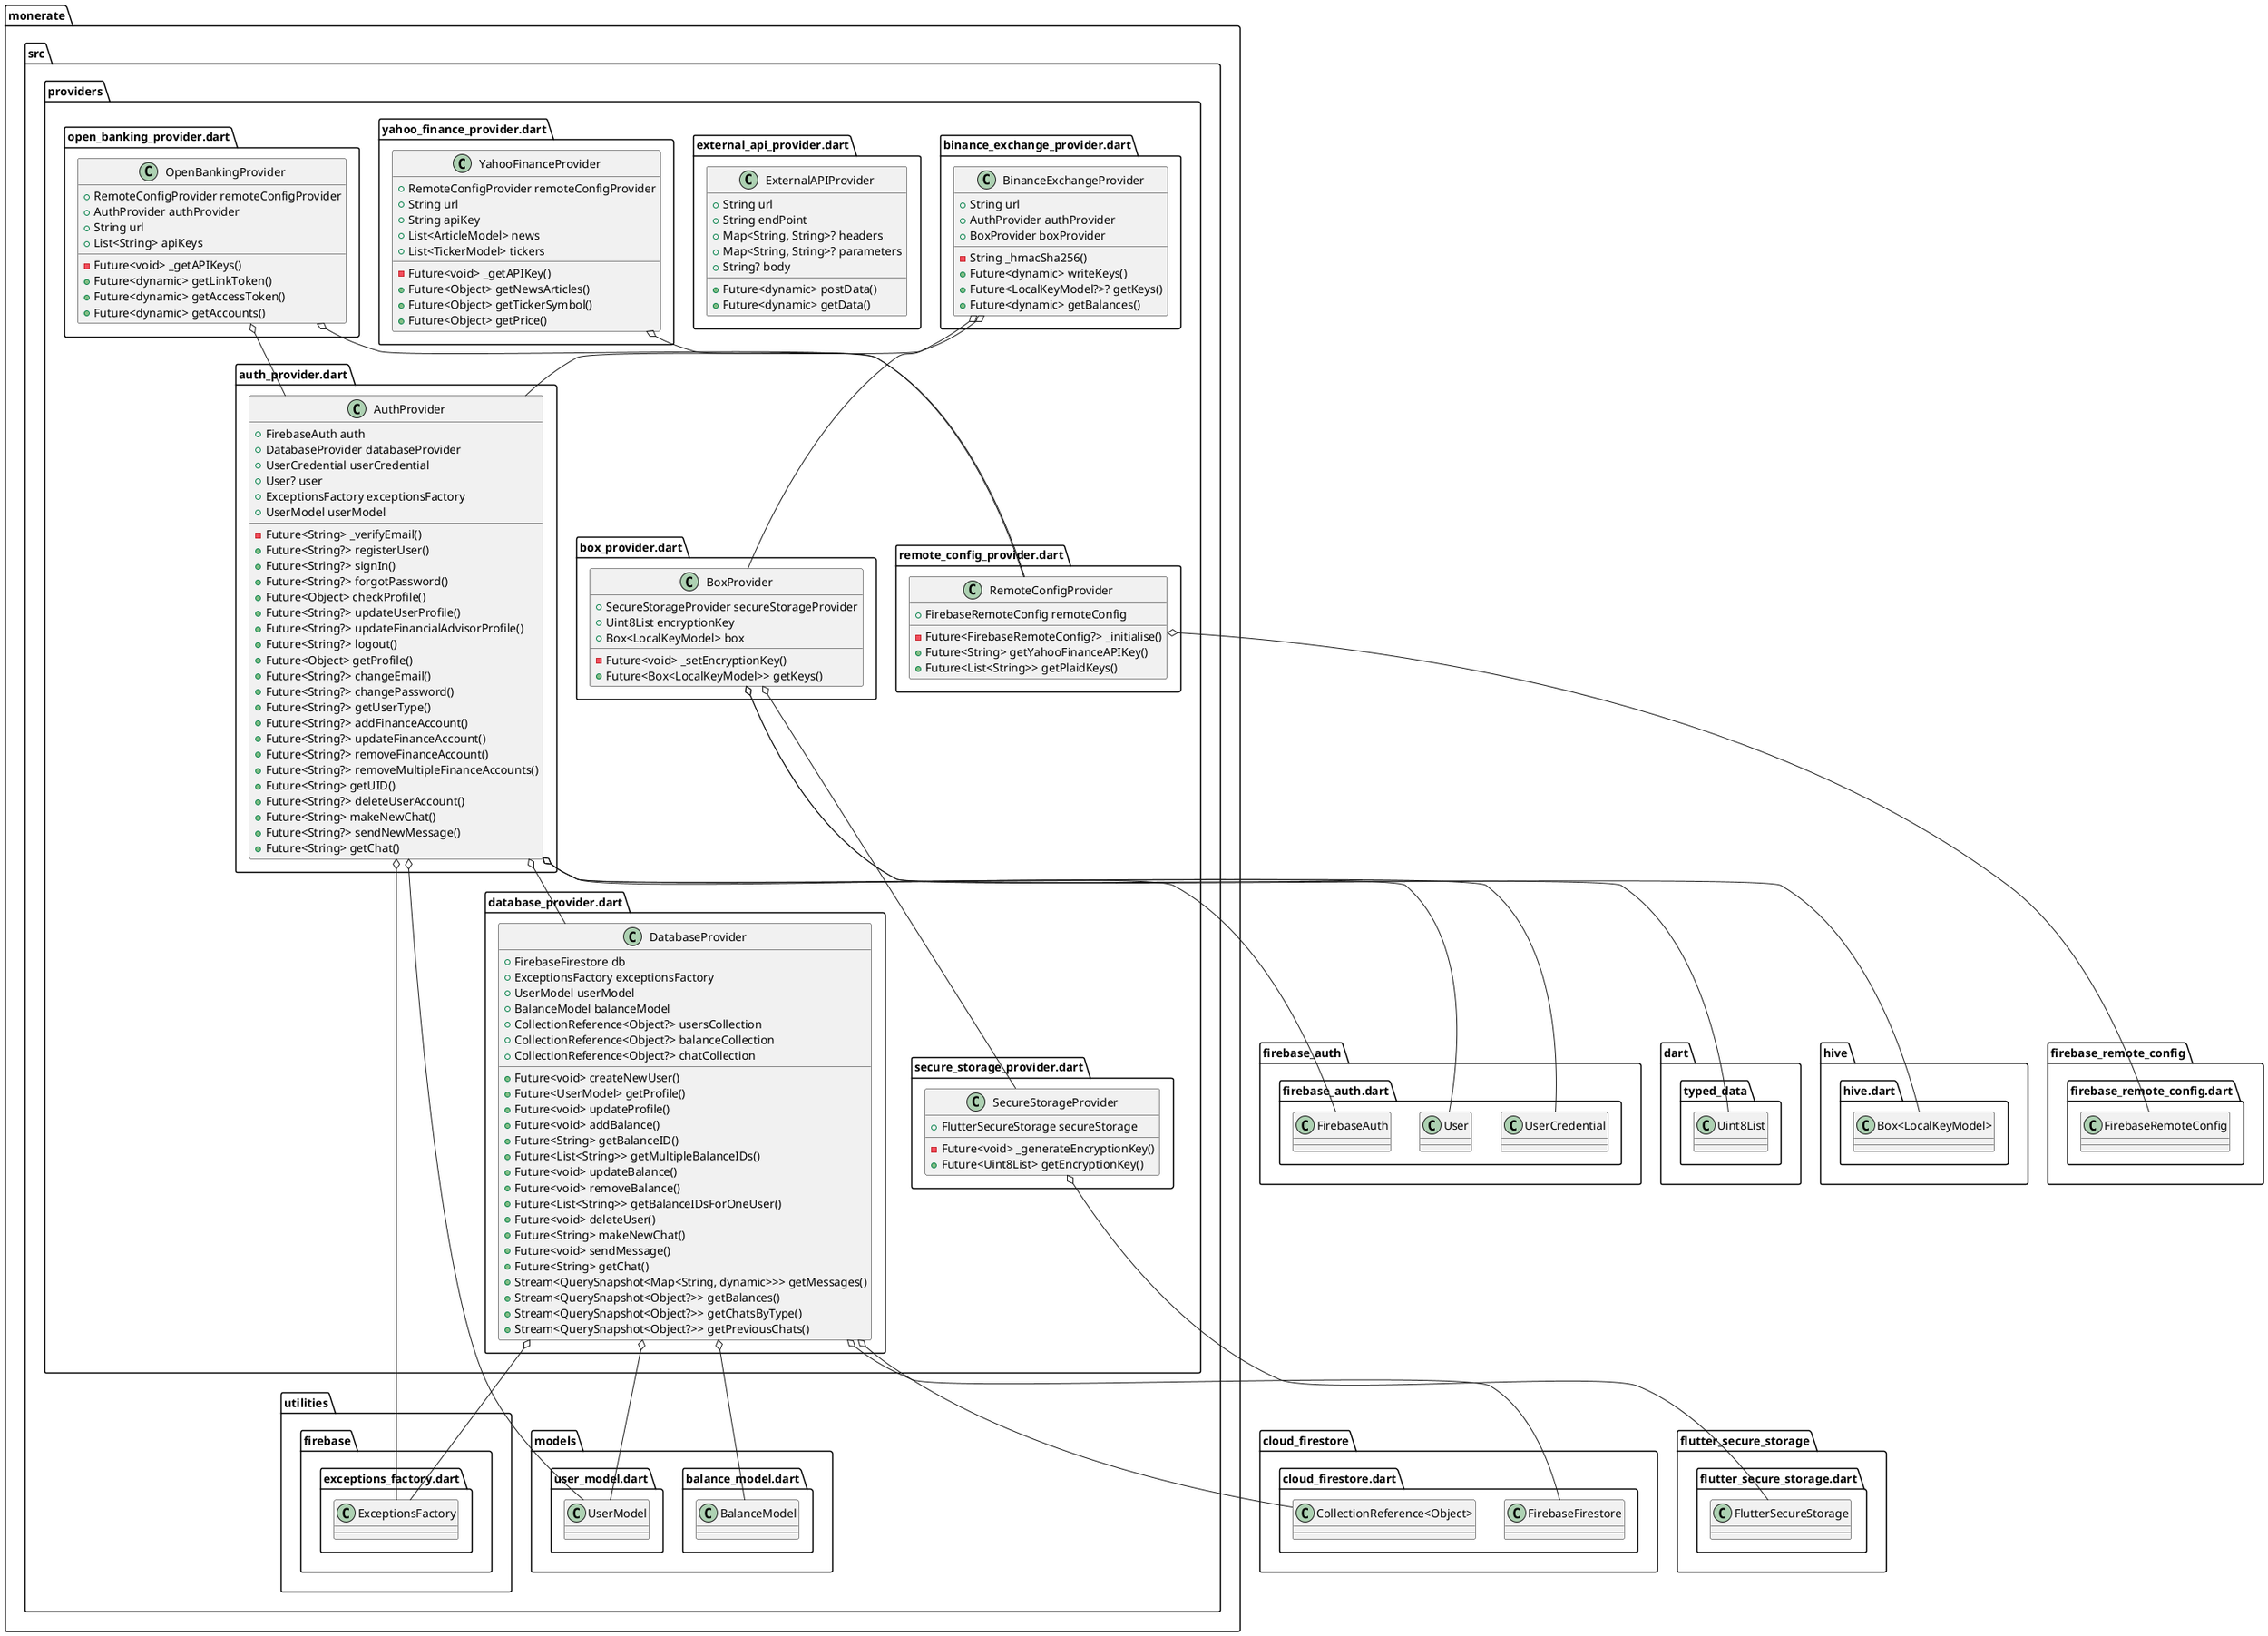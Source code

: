 @startuml
set namespaceSeparator ::

class "monerate::src::providers::auth_provider.dart::AuthProvider" {
  +FirebaseAuth auth
  +DatabaseProvider databaseProvider
  +UserCredential userCredential
  +User? user
  +ExceptionsFactory exceptionsFactory
  +UserModel userModel
  -Future<String> _verifyEmail()
  +Future<String?> registerUser()
  +Future<String?> signIn()
  +Future<String?> forgotPassword()
  +Future<Object> checkProfile()
  +Future<String?> updateUserProfile()
  +Future<String?> updateFinancialAdvisorProfile()
  +Future<String?> logout()
  +Future<Object> getProfile()
  +Future<String?> changeEmail()
  +Future<String?> changePassword()
  +Future<String?> getUserType()
  +Future<String?> addFinanceAccount()
  +Future<String?> updateFinanceAccount()
  +Future<String?> removeFinanceAccount()
  +Future<String?> removeMultipleFinanceAccounts()
  +Future<String> getUID()
  +Future<String?> deleteUserAccount()
  +Future<String> makeNewChat()
  +Future<String?> sendNewMessage()
  +Future<String> getChat()
}

"monerate::src::providers::auth_provider.dart::AuthProvider" o-- "firebase_auth::firebase_auth.dart::FirebaseAuth"
"monerate::src::providers::auth_provider.dart::AuthProvider" o-- "monerate::src::providers::database_provider.dart::DatabaseProvider"
"monerate::src::providers::auth_provider.dart::AuthProvider" o-- "firebase_auth::firebase_auth.dart::UserCredential"
"monerate::src::providers::auth_provider.dart::AuthProvider" o-- "firebase_auth::firebase_auth.dart::User"
"monerate::src::providers::auth_provider.dart::AuthProvider" o-- "monerate::src::utilities::firebase::exceptions_factory.dart::ExceptionsFactory"
"monerate::src::providers::auth_provider.dart::AuthProvider" o-- "monerate::src::models::user_model.dart::UserModel"

class "monerate::src::providers::binance_exchange_provider.dart::BinanceExchangeProvider" {
  +String url
  +AuthProvider authProvider
  +BoxProvider boxProvider
  -String _hmacSha256()
  +Future<dynamic> writeKeys()
  +Future<LocalKeyModel?>? getKeys()
  +Future<dynamic> getBalances()
}

"monerate::src::providers::binance_exchange_provider.dart::BinanceExchangeProvider" o-- "monerate::src::providers::auth_provider.dart::AuthProvider"
"monerate::src::providers::binance_exchange_provider.dart::BinanceExchangeProvider" o-- "monerate::src::providers::box_provider.dart::BoxProvider"

class "monerate::src::providers::box_provider.dart::BoxProvider" {
  +SecureStorageProvider secureStorageProvider
  +Uint8List encryptionKey
  +Box<LocalKeyModel> box
  -Future<void> _setEncryptionKey()
  +Future<Box<LocalKeyModel>> getKeys()
}

"monerate::src::providers::box_provider.dart::BoxProvider" o-- "monerate::src::providers::secure_storage_provider.dart::SecureStorageProvider"
"monerate::src::providers::box_provider.dart::BoxProvider" o-- "dart::typed_data::Uint8List"
"monerate::src::providers::box_provider.dart::BoxProvider" o-- "hive::hive.dart::Box<LocalKeyModel>"

class "monerate::src::providers::database_provider.dart::DatabaseProvider" {
  +FirebaseFirestore db
  +ExceptionsFactory exceptionsFactory
  +UserModel userModel
  +BalanceModel balanceModel
  +CollectionReference<Object?> usersCollection
  +CollectionReference<Object?> balanceCollection
  +CollectionReference<Object?> chatCollection
  +Future<void> createNewUser()
  +Future<UserModel> getProfile()
  +Future<void> updateProfile()
  +Future<void> addBalance()
  +Future<String> getBalanceID()
  +Future<List<String>> getMultipleBalanceIDs()
  +Future<void> updateBalance()
  +Future<void> removeBalance()
  +Future<List<String>> getBalanceIDsForOneUser()
  +Future<void> deleteUser()
  +Future<String> makeNewChat()
  +Future<void> sendMessage()
  +Future<String> getChat()
  +Stream<QuerySnapshot<Map<String, dynamic>>> getMessages()
  +Stream<QuerySnapshot<Object?>> getBalances()
  +Stream<QuerySnapshot<Object?>> getChatsByType()
  +Stream<QuerySnapshot<Object?>> getPreviousChats()
}

"monerate::src::providers::database_provider.dart::DatabaseProvider" o-- "cloud_firestore::cloud_firestore.dart::FirebaseFirestore"
"monerate::src::providers::database_provider.dart::DatabaseProvider" o-- "monerate::src::utilities::firebase::exceptions_factory.dart::ExceptionsFactory"
"monerate::src::providers::database_provider.dart::DatabaseProvider" o-- "monerate::src::models::user_model.dart::UserModel"
"monerate::src::providers::database_provider.dart::DatabaseProvider" o-- "monerate::src::models::balance_model.dart::BalanceModel"
"monerate::src::providers::database_provider.dart::DatabaseProvider" o-- "cloud_firestore::cloud_firestore.dart::CollectionReference<Object>"

class "monerate::src::providers::external_api_provider.dart::ExternalAPIProvider" {
  +String url
  +String endPoint
  +Map<String, String>? headers
  +Map<String, String>? parameters
  +String? body
  +Future<dynamic> postData()
  +Future<dynamic> getData()
}

class "monerate::src::providers::open_banking_provider.dart::OpenBankingProvider" {
  +RemoteConfigProvider remoteConfigProvider
  +AuthProvider authProvider
  +String url
  +List<String> apiKeys
  -Future<void> _getAPIKeys()
  +Future<dynamic> getLinkToken()
  +Future<dynamic> getAccessToken()
  +Future<dynamic> getAccounts()
}

"monerate::src::providers::open_banking_provider.dart::OpenBankingProvider" o-- "monerate::src::providers::remote_config_provider.dart::RemoteConfigProvider"
"monerate::src::providers::open_banking_provider.dart::OpenBankingProvider" o-- "monerate::src::providers::auth_provider.dart::AuthProvider"

class "monerate::src::providers::remote_config_provider.dart::RemoteConfigProvider" {
  +FirebaseRemoteConfig remoteConfig
  -Future<FirebaseRemoteConfig?> _initialise()
  +Future<String> getYahooFinanceAPIKey()
  +Future<List<String>> getPlaidKeys()
}

"monerate::src::providers::remote_config_provider.dart::RemoteConfigProvider" o-- "firebase_remote_config::firebase_remote_config.dart::FirebaseRemoteConfig"

class "monerate::src::providers::secure_storage_provider.dart::SecureStorageProvider" {
  +FlutterSecureStorage secureStorage
  -Future<void> _generateEncryptionKey()
  +Future<Uint8List> getEncryptionKey()
}

"monerate::src::providers::secure_storage_provider.dart::SecureStorageProvider" o-- "flutter_secure_storage::flutter_secure_storage.dart::FlutterSecureStorage"

class "monerate::src::providers::yahoo_finance_provider.dart::YahooFinanceProvider" {
  +RemoteConfigProvider remoteConfigProvider
  +String url
  +String apiKey
  +List<ArticleModel> news
  +List<TickerModel> tickers
  -Future<void> _getAPIKey()
  +Future<Object> getNewsArticles()
  +Future<Object> getTickerSymbol()
  +Future<Object> getPrice()
}

"monerate::src::providers::yahoo_finance_provider.dart::YahooFinanceProvider" o-- "monerate::src::providers::remote_config_provider.dart::RemoteConfigProvider"


@enduml